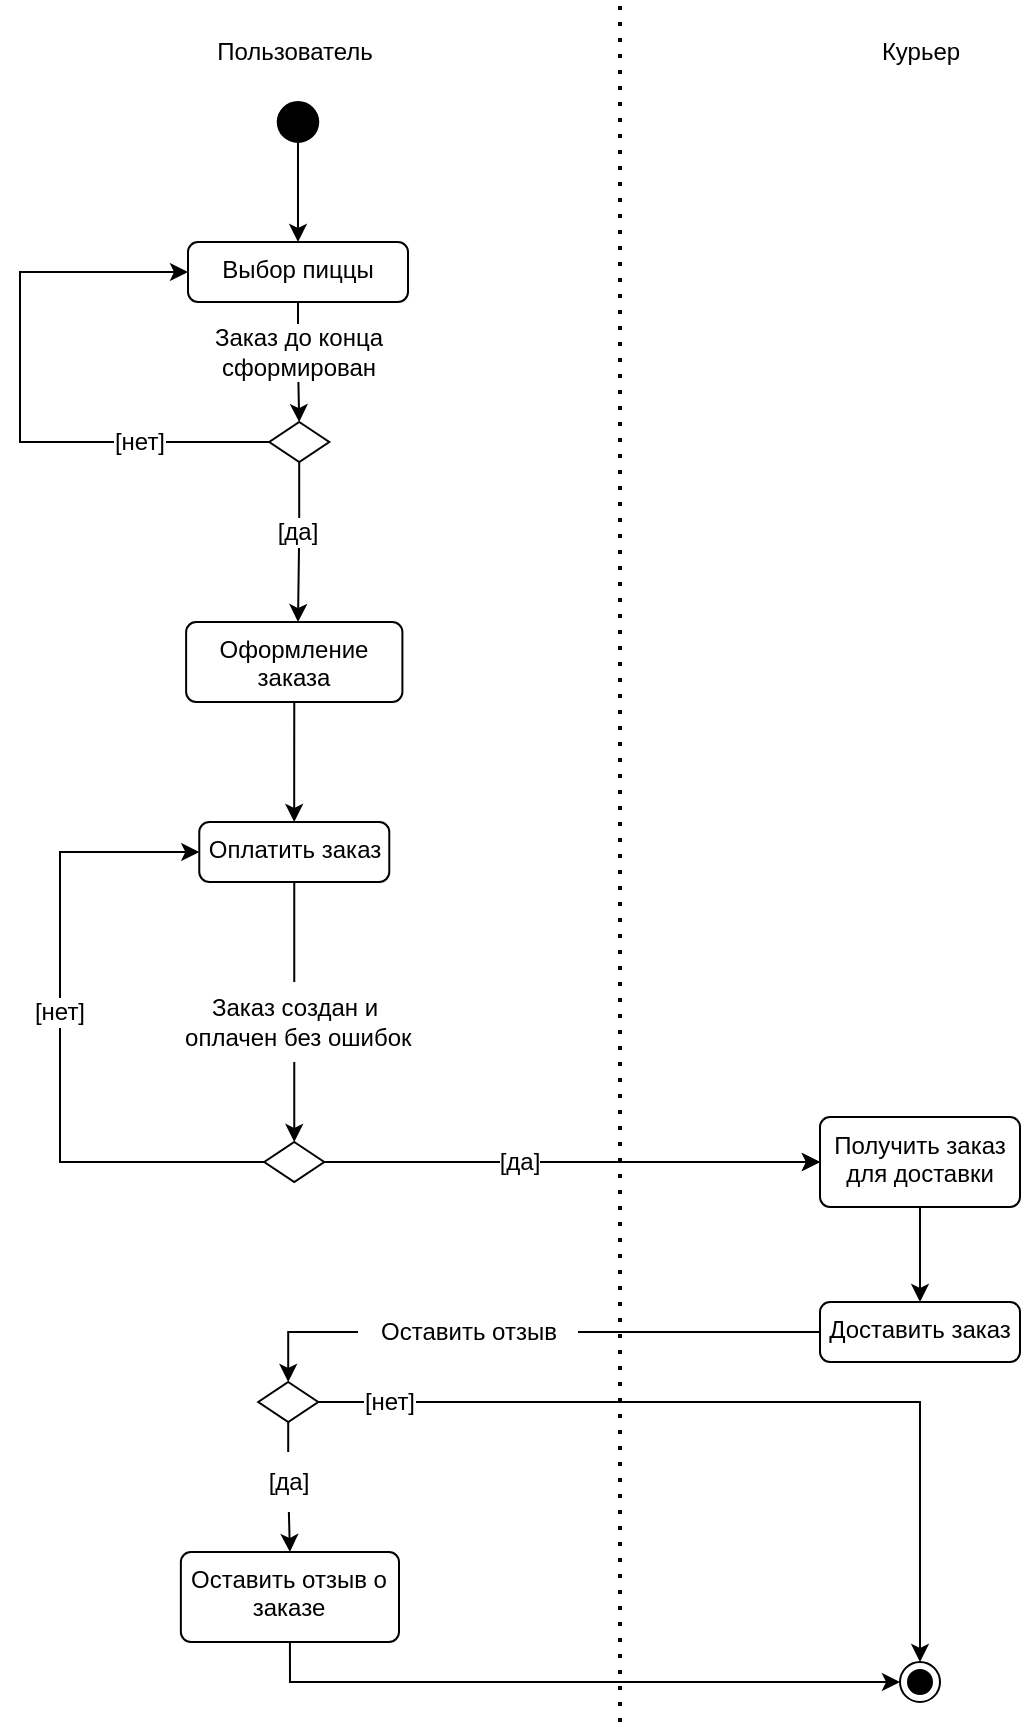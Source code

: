 <mxfile version="24.0.6" type="github">
  <diagram name="Страница — 1" id="slqtoTd8akjQ368UW_xO">
    <mxGraphModel dx="2555" dy="950" grid="1" gridSize="10" guides="1" tooltips="1" connect="1" arrows="1" fold="1" page="1" pageScale="1" pageWidth="827" pageHeight="1169" math="0" shadow="0">
      <root>
        <mxCell id="0" />
        <mxCell id="1" parent="0" />
        <mxCell id="k7sPHbPUHjO9x2cmhJNs-1" value="" style="endArrow=none;dashed=1;html=1;dashPattern=1 3;strokeWidth=2;rounded=0;entryX=0.5;entryY=0;entryDx=0;entryDy=0;" edge="1" parent="1">
          <mxGeometry width="50" height="50" relative="1" as="geometry">
            <mxPoint x="-470" y="990" as="sourcePoint" />
            <mxPoint x="-470" y="130.0" as="targetPoint" />
          </mxGeometry>
        </mxCell>
        <mxCell id="k7sPHbPUHjO9x2cmhJNs-2" value="Пользователь" style="text;html=1;align=center;verticalAlign=middle;resizable=0;points=[];autosize=1;strokeColor=none;fillColor=none;" vertex="1" parent="1">
          <mxGeometry x="-682.87" y="140" width="100" height="30" as="geometry" />
        </mxCell>
        <mxCell id="k7sPHbPUHjO9x2cmhJNs-3" value="Курьер" style="text;html=1;align=center;verticalAlign=middle;resizable=0;points=[];autosize=1;strokeColor=none;fillColor=none;" vertex="1" parent="1">
          <mxGeometry x="-350" y="140" width="60" height="30" as="geometry" />
        </mxCell>
        <mxCell id="k7sPHbPUHjO9x2cmhJNs-10" style="edgeStyle=orthogonalEdgeStyle;rounded=0;orthogonalLoop=1;jettySize=auto;html=1;" edge="1" parent="1" source="k7sPHbPUHjO9x2cmhJNs-21" target="k7sPHbPUHjO9x2cmhJNs-9">
          <mxGeometry relative="1" as="geometry">
            <Array as="points">
              <mxPoint x="-630" y="395" />
              <mxPoint x="-631" y="395" />
            </Array>
          </mxGeometry>
        </mxCell>
        <mxCell id="k7sPHbPUHjO9x2cmhJNs-5" value="Выбор пиццы" style="html=1;align=center;verticalAlign=top;rounded=1;absoluteArcSize=1;arcSize=10;dashed=0;whiteSpace=wrap;" vertex="1" parent="1">
          <mxGeometry x="-686" y="250" width="110" height="30" as="geometry" />
        </mxCell>
        <mxCell id="k7sPHbPUHjO9x2cmhJNs-8" style="edgeStyle=orthogonalEdgeStyle;rounded=0;orthogonalLoop=1;jettySize=auto;html=1;exitX=0.5;exitY=1;exitDx=0;exitDy=0;entryX=0.5;entryY=0;entryDx=0;entryDy=0;" edge="1" parent="1" source="k7sPHbPUHjO9x2cmhJNs-7" target="k7sPHbPUHjO9x2cmhJNs-5">
          <mxGeometry relative="1" as="geometry" />
        </mxCell>
        <mxCell id="k7sPHbPUHjO9x2cmhJNs-7" value="" style="ellipse;fillColor=strokeColor;html=1;" vertex="1" parent="1">
          <mxGeometry x="-641.13" y="180" width="20.25" height="20" as="geometry" />
        </mxCell>
        <mxCell id="k7sPHbPUHjO9x2cmhJNs-12" style="edgeStyle=orthogonalEdgeStyle;rounded=0;orthogonalLoop=1;jettySize=auto;html=1;exitX=0.5;exitY=1;exitDx=0;exitDy=0;" edge="1" parent="1" source="k7sPHbPUHjO9x2cmhJNs-9" target="k7sPHbPUHjO9x2cmhJNs-11">
          <mxGeometry relative="1" as="geometry">
            <mxPoint x="-639.461" y="470" as="sourcePoint" />
            <Array as="points">
              <mxPoint x="-633" y="520" />
              <mxPoint x="-633" y="520" />
            </Array>
          </mxGeometry>
        </mxCell>
        <mxCell id="k7sPHbPUHjO9x2cmhJNs-9" value="Оформление заказа" style="html=1;align=center;verticalAlign=top;rounded=1;absoluteArcSize=1;arcSize=10;dashed=0;whiteSpace=wrap;" vertex="1" parent="1">
          <mxGeometry x="-686.93" y="440" width="108.13" height="40" as="geometry" />
        </mxCell>
        <mxCell id="k7sPHbPUHjO9x2cmhJNs-29" style="edgeStyle=orthogonalEdgeStyle;rounded=0;orthogonalLoop=1;jettySize=auto;html=1;entryX=0.5;entryY=0;entryDx=0;entryDy=0;" edge="1" parent="1" source="k7sPHbPUHjO9x2cmhJNs-11" target="k7sPHbPUHjO9x2cmhJNs-28">
          <mxGeometry relative="1" as="geometry" />
        </mxCell>
        <mxCell id="k7sPHbPUHjO9x2cmhJNs-11" value="Оплатить заказ" style="html=1;align=center;verticalAlign=top;rounded=1;absoluteArcSize=1;arcSize=10;dashed=0;whiteSpace=wrap;" vertex="1" parent="1">
          <mxGeometry x="-680.36" y="540" width="95" height="30" as="geometry" />
        </mxCell>
        <mxCell id="k7sPHbPUHjO9x2cmhJNs-16" style="edgeStyle=orthogonalEdgeStyle;rounded=0;orthogonalLoop=1;jettySize=auto;html=1;" edge="1" parent="1" source="k7sPHbPUHjO9x2cmhJNs-13" target="k7sPHbPUHjO9x2cmhJNs-15">
          <mxGeometry relative="1" as="geometry" />
        </mxCell>
        <mxCell id="k7sPHbPUHjO9x2cmhJNs-13" value="Получить заказ для доставки" style="html=1;align=center;verticalAlign=top;rounded=1;absoluteArcSize=1;arcSize=10;dashed=0;whiteSpace=wrap;" vertex="1" parent="1">
          <mxGeometry x="-370" y="687.5" width="100" height="45" as="geometry" />
        </mxCell>
        <mxCell id="k7sPHbPUHjO9x2cmhJNs-78" style="edgeStyle=orthogonalEdgeStyle;rounded=0;orthogonalLoop=1;jettySize=auto;html=1;entryX=0.5;entryY=0;entryDx=0;entryDy=0;" edge="1" parent="1" source="k7sPHbPUHjO9x2cmhJNs-15" target="k7sPHbPUHjO9x2cmhJNs-57">
          <mxGeometry relative="1" as="geometry" />
        </mxCell>
        <mxCell id="k7sPHbPUHjO9x2cmhJNs-15" value="Доставить заказ" style="html=1;align=center;verticalAlign=top;rounded=1;absoluteArcSize=1;arcSize=10;dashed=0;whiteSpace=wrap;" vertex="1" parent="1">
          <mxGeometry x="-370" y="780" width="100" height="30" as="geometry" />
        </mxCell>
        <mxCell id="k7sPHbPUHjO9x2cmhJNs-17" value="Заказ создан и&lt;div&gt;&amp;nbsp;оплачен без ошибок&lt;/div&gt;" style="text;html=1;align=center;verticalAlign=middle;resizable=0;points=[];autosize=1;strokeColor=none;fillColor=default;labelBackgroundColor=default;" vertex="1" parent="1">
          <mxGeometry x="-702.87" y="620" width="140" height="40" as="geometry" />
        </mxCell>
        <mxCell id="k7sPHbPUHjO9x2cmhJNs-60" style="edgeStyle=orthogonalEdgeStyle;rounded=0;orthogonalLoop=1;jettySize=auto;html=1;exitX=0.5;exitY=1;exitDx=0;exitDy=0;entryX=0;entryY=0.5;entryDx=0;entryDy=0;" edge="1" parent="1" source="k7sPHbPUHjO9x2cmhJNs-18" target="k7sPHbPUHjO9x2cmhJNs-49">
          <mxGeometry relative="1" as="geometry" />
        </mxCell>
        <mxCell id="k7sPHbPUHjO9x2cmhJNs-18" value="Оставить отзыв о заказе" style="html=1;align=center;verticalAlign=top;rounded=1;absoluteArcSize=1;arcSize=10;dashed=0;whiteSpace=wrap;" vertex="1" parent="1">
          <mxGeometry x="-689.57" y="905" width="109.07" height="45" as="geometry" />
        </mxCell>
        <mxCell id="k7sPHbPUHjO9x2cmhJNs-22" value="" style="edgeStyle=orthogonalEdgeStyle;rounded=0;orthogonalLoop=1;jettySize=auto;html=1;" edge="1" parent="1" source="k7sPHbPUHjO9x2cmhJNs-5" target="k7sPHbPUHjO9x2cmhJNs-21">
          <mxGeometry relative="1" as="geometry">
            <mxPoint x="-901" y="390" as="sourcePoint" />
            <mxPoint x="-909" y="540" as="targetPoint" />
          </mxGeometry>
        </mxCell>
        <mxCell id="k7sPHbPUHjO9x2cmhJNs-21" value="" style="shape=rhombus;perimeter=rhombusPerimeter;whiteSpace=wrap;html=1;align=center;" vertex="1" parent="1">
          <mxGeometry x="-645.37" y="340" width="30" height="20" as="geometry" />
        </mxCell>
        <mxCell id="k7sPHbPUHjO9x2cmhJNs-31" style="edgeStyle=orthogonalEdgeStyle;rounded=0;orthogonalLoop=1;jettySize=auto;html=1;entryX=0;entryY=0.5;entryDx=0;entryDy=0;" edge="1" parent="1" source="k7sPHbPUHjO9x2cmhJNs-28" target="k7sPHbPUHjO9x2cmhJNs-11">
          <mxGeometry relative="1" as="geometry">
            <Array as="points">
              <mxPoint x="-750" y="710" />
              <mxPoint x="-750" y="555" />
            </Array>
          </mxGeometry>
        </mxCell>
        <mxCell id="k7sPHbPUHjO9x2cmhJNs-32" style="edgeStyle=orthogonalEdgeStyle;rounded=0;orthogonalLoop=1;jettySize=auto;html=1;entryX=0;entryY=0.5;entryDx=0;entryDy=0;" edge="1" parent="1" source="k7sPHbPUHjO9x2cmhJNs-47" target="k7sPHbPUHjO9x2cmhJNs-13">
          <mxGeometry relative="1" as="geometry" />
        </mxCell>
        <mxCell id="k7sPHbPUHjO9x2cmhJNs-28" value="" style="shape=rhombus;perimeter=rhombusPerimeter;whiteSpace=wrap;html=1;align=center;" vertex="1" parent="1">
          <mxGeometry x="-647.87" y="700" width="30" height="20" as="geometry" />
        </mxCell>
        <mxCell id="k7sPHbPUHjO9x2cmhJNs-24" style="edgeStyle=orthogonalEdgeStyle;rounded=0;orthogonalLoop=1;jettySize=auto;html=1;exitX=0;exitY=0.5;exitDx=0;exitDy=0;entryX=0;entryY=0.5;entryDx=0;entryDy=0;" edge="1" parent="1" source="k7sPHbPUHjO9x2cmhJNs-21" target="k7sPHbPUHjO9x2cmhJNs-5">
          <mxGeometry relative="1" as="geometry">
            <Array as="points">
              <mxPoint x="-770" y="350" />
              <mxPoint x="-770" y="265" />
            </Array>
          </mxGeometry>
        </mxCell>
        <mxCell id="k7sPHbPUHjO9x2cmhJNs-41" value="Заказ до конца сформирован" style="text;html=1;align=center;verticalAlign=middle;whiteSpace=wrap;rounded=0;textShadow=0;labelBackgroundColor=default;" vertex="1" parent="1">
          <mxGeometry x="-681.5" y="290" width="101" height="30" as="geometry" />
        </mxCell>
        <mxCell id="k7sPHbPUHjO9x2cmhJNs-43" value="[нет]" style="text;html=1;align=center;verticalAlign=middle;whiteSpace=wrap;rounded=0;labelBackgroundColor=default;" vertex="1" parent="1">
          <mxGeometry x="-740.36" y="335" width="60" height="30" as="geometry" />
        </mxCell>
        <mxCell id="k7sPHbPUHjO9x2cmhJNs-44" value="[да]" style="text;html=1;align=center;verticalAlign=middle;whiteSpace=wrap;rounded=0;labelBackgroundColor=default;" vertex="1" parent="1">
          <mxGeometry x="-661" y="380" width="60" height="30" as="geometry" />
        </mxCell>
        <mxCell id="k7sPHbPUHjO9x2cmhJNs-45" value="[нет]" style="text;html=1;align=center;verticalAlign=middle;whiteSpace=wrap;rounded=0;labelBackgroundColor=default;" vertex="1" parent="1">
          <mxGeometry x="-780" y="620" width="60" height="30" as="geometry" />
        </mxCell>
        <mxCell id="k7sPHbPUHjO9x2cmhJNs-48" value="" style="edgeStyle=orthogonalEdgeStyle;rounded=0;orthogonalLoop=1;jettySize=auto;html=1;entryX=0;entryY=0.5;entryDx=0;entryDy=0;" edge="1" parent="1" source="k7sPHbPUHjO9x2cmhJNs-28" target="k7sPHbPUHjO9x2cmhJNs-13">
          <mxGeometry relative="1" as="geometry">
            <mxPoint x="-618" y="710" as="sourcePoint" />
            <mxPoint x="-370" y="710" as="targetPoint" />
          </mxGeometry>
        </mxCell>
        <mxCell id="k7sPHbPUHjO9x2cmhJNs-47" value="[да]" style="text;html=1;align=center;verticalAlign=middle;whiteSpace=wrap;rounded=0;labelBackgroundColor=default;" vertex="1" parent="1">
          <mxGeometry x="-550" y="695" width="60" height="30" as="geometry" />
        </mxCell>
        <mxCell id="k7sPHbPUHjO9x2cmhJNs-49" value="" style="ellipse;html=1;shape=endState;fillColor=strokeColor;" vertex="1" parent="1">
          <mxGeometry x="-330" y="960" width="20" height="20" as="geometry" />
        </mxCell>
        <mxCell id="k7sPHbPUHjO9x2cmhJNs-74" style="edgeStyle=orthogonalEdgeStyle;rounded=0;orthogonalLoop=1;jettySize=auto;html=1;entryX=0.5;entryY=0;entryDx=0;entryDy=0;" edge="1" parent="1" source="k7sPHbPUHjO9x2cmhJNs-57" target="k7sPHbPUHjO9x2cmhJNs-18">
          <mxGeometry relative="1" as="geometry" />
        </mxCell>
        <mxCell id="k7sPHbPUHjO9x2cmhJNs-80" style="edgeStyle=orthogonalEdgeStyle;rounded=0;orthogonalLoop=1;jettySize=auto;html=1;entryX=0.5;entryY=0;entryDx=0;entryDy=0;" edge="1" parent="1" source="k7sPHbPUHjO9x2cmhJNs-57" target="k7sPHbPUHjO9x2cmhJNs-49">
          <mxGeometry relative="1" as="geometry" />
        </mxCell>
        <mxCell id="k7sPHbPUHjO9x2cmhJNs-57" value="" style="shape=rhombus;perimeter=rhombusPerimeter;whiteSpace=wrap;html=1;align=center;" vertex="1" parent="1">
          <mxGeometry x="-650.88" y="820" width="30" height="20" as="geometry" />
        </mxCell>
        <mxCell id="k7sPHbPUHjO9x2cmhJNs-63" value="[да]" style="text;html=1;align=center;verticalAlign=middle;resizable=0;points=[];autosize=1;strokeColor=none;fillColor=default;labelBackgroundColor=default;" vertex="1" parent="1">
          <mxGeometry x="-656" y="855" width="40" height="30" as="geometry" />
        </mxCell>
        <mxCell id="k7sPHbPUHjO9x2cmhJNs-65" value="[нет]" style="text;html=1;align=center;verticalAlign=middle;whiteSpace=wrap;rounded=0;labelBackgroundColor=default;" vertex="1" parent="1">
          <mxGeometry x="-615.37" y="815" width="60" height="30" as="geometry" />
        </mxCell>
        <mxCell id="k7sPHbPUHjO9x2cmhJNs-62" value="Оставить отзыв" style="text;html=1;align=center;verticalAlign=middle;resizable=0;points=[];autosize=1;strokeColor=none;fillColor=default;labelBackgroundColor=default;" vertex="1" parent="1">
          <mxGeometry x="-601" y="780" width="110" height="30" as="geometry" />
        </mxCell>
      </root>
    </mxGraphModel>
  </diagram>
</mxfile>
